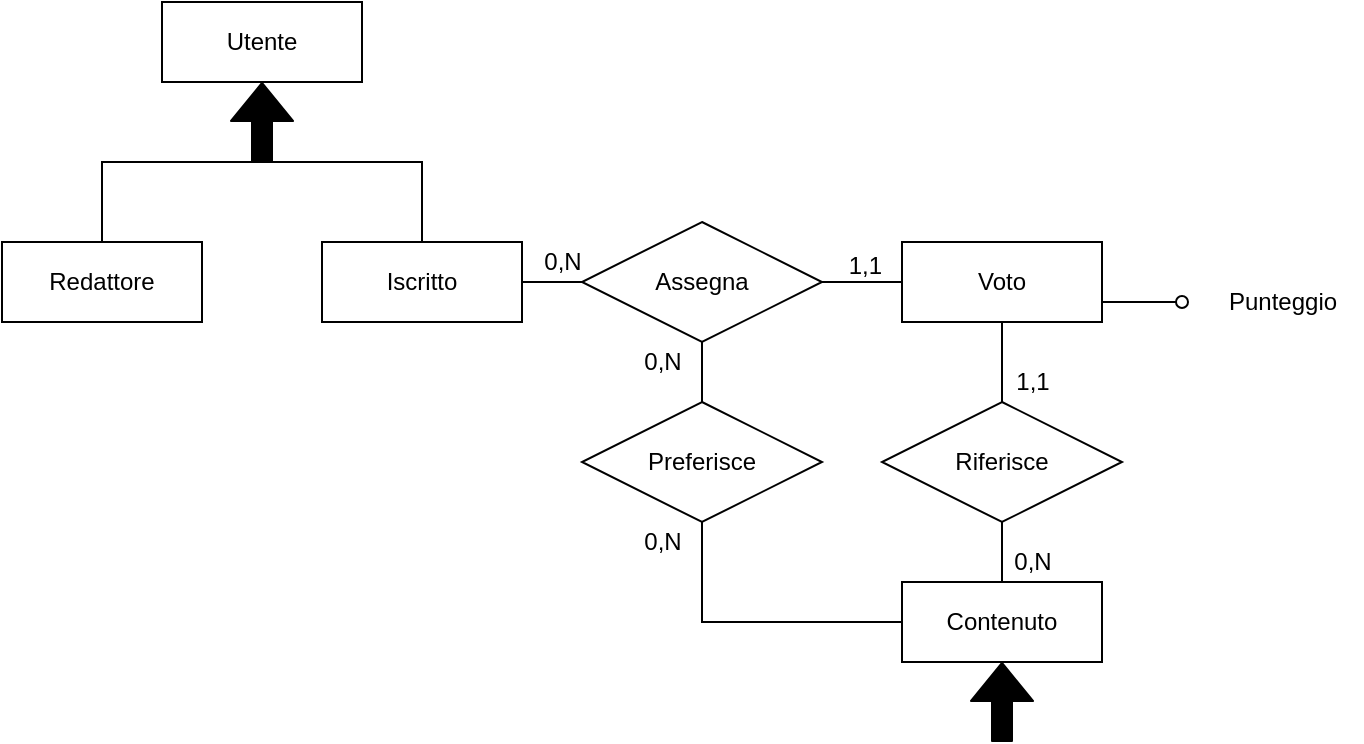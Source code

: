<mxfile version="13.8.8" type="device"><diagram id="R2lEEEUBdFMjLlhIrx00" name="Page-1"><mxGraphModel dx="1108" dy="805" grid="1" gridSize="10" guides="1" tooltips="1" connect="1" arrows="1" fold="1" page="1" pageScale="1" pageWidth="1100" pageHeight="850" math="0" shadow="0" extFonts="Permanent Marker^https://fonts.googleapis.com/css?family=Permanent+Marker"><root><mxCell id="0"/><mxCell id="1" parent="0"/><mxCell id="rxLS_cs3rYIWEf-dp-hT-12" value="" style="edgeStyle=orthogonalEdgeStyle;orthogonalLoop=1;jettySize=auto;html=1;shadow=0;startSize=1;endArrow=none;endFill=0;endSize=1;strokeColor=#000000;strokeWidth=1;fillColor=none;rounded=0;" edge="1" parent="1" source="rxLS_cs3rYIWEf-dp-hT-2" target="rxLS_cs3rYIWEf-dp-hT-4"><mxGeometry relative="1" as="geometry"/></mxCell><mxCell id="rxLS_cs3rYIWEf-dp-hT-2" value="Redattore" style="whiteSpace=wrap;html=1;align=center;" vertex="1" parent="1"><mxGeometry x="80" y="130" width="100" height="40" as="geometry"/></mxCell><mxCell id="rxLS_cs3rYIWEf-dp-hT-13" style="edgeStyle=orthogonalEdgeStyle;orthogonalLoop=1;jettySize=auto;html=1;entryX=0.5;entryY=1;entryDx=0;entryDy=0;shadow=0;startSize=1;endArrow=none;endFill=0;endSize=1;strokeColor=#000000;strokeWidth=1;fillColor=none;rounded=0;" edge="1" parent="1" source="rxLS_cs3rYIWEf-dp-hT-3" target="rxLS_cs3rYIWEf-dp-hT-4"><mxGeometry relative="1" as="geometry"/></mxCell><mxCell id="rxLS_cs3rYIWEf-dp-hT-3" value="Iscritto" style="whiteSpace=wrap;html=1;align=center;" vertex="1" parent="1"><mxGeometry x="240" y="130" width="100" height="40" as="geometry"/></mxCell><mxCell id="rxLS_cs3rYIWEf-dp-hT-4" value="Utente" style="whiteSpace=wrap;html=1;align=center;" vertex="1" parent="1"><mxGeometry x="160" y="10" width="100" height="40" as="geometry"/></mxCell><mxCell id="rxLS_cs3rYIWEf-dp-hT-7" value="" style="shape=flexArrow;endArrow=classic;html=1;entryX=0.5;entryY=1;entryDx=0;entryDy=0;fillColor=#000000;" edge="1" parent="1" target="rxLS_cs3rYIWEf-dp-hT-4"><mxGeometry width="50" height="50" relative="1" as="geometry"><mxPoint x="210" y="90" as="sourcePoint"/><mxPoint x="220" y="50" as="targetPoint"/><Array as="points"/></mxGeometry></mxCell><mxCell id="rxLS_cs3rYIWEf-dp-hT-31" style="edgeStyle=orthogonalEdgeStyle;orthogonalLoop=1;jettySize=auto;html=1;exitX=0.5;exitY=1;exitDx=0;exitDy=0;shadow=0;startSize=1;endArrow=none;endFill=0;endSize=1;strokeColor=#000000;strokeWidth=1;fillColor=none;" edge="1" parent="1" source="rxLS_cs3rYIWEf-dp-hT-14" target="rxLS_cs3rYIWEf-dp-hT-30"><mxGeometry relative="1" as="geometry"/></mxCell><mxCell id="rxLS_cs3rYIWEf-dp-hT-14" value="Voto" style="whiteSpace=wrap;html=1;align=center;" vertex="1" parent="1"><mxGeometry x="530" y="130" width="100" height="40" as="geometry"/></mxCell><mxCell id="rxLS_cs3rYIWEf-dp-hT-15" value="Assegna" style="shape=rhombus;perimeter=rhombusPerimeter;whiteSpace=wrap;html=1;align=center;" vertex="1" parent="1"><mxGeometry x="370" y="120" width="120" height="60" as="geometry"/></mxCell><mxCell id="rxLS_cs3rYIWEf-dp-hT-24" value="" style="endArrow=none;html=1;shadow=0;strokeColor=#000000;strokeWidth=1;fillColor=none;" edge="1" parent="1"><mxGeometry relative="1" as="geometry"><mxPoint x="490" y="150" as="sourcePoint"/><mxPoint x="530" y="150" as="targetPoint"/></mxGeometry></mxCell><mxCell id="rxLS_cs3rYIWEf-dp-hT-25" value="1,1" style="resizable=0;html=1;align=right;verticalAlign=bottom;" connectable="0" vertex="1" parent="rxLS_cs3rYIWEf-dp-hT-24"><mxGeometry x="1" relative="1" as="geometry"><mxPoint x="-10" as="offset"/></mxGeometry></mxCell><mxCell id="rxLS_cs3rYIWEf-dp-hT-27" value="" style="edgeStyle=orthogonalEdgeStyle;orthogonalLoop=1;jettySize=auto;html=1;shadow=0;startSize=1;endArrow=none;endFill=0;endSize=1;strokeColor=#000000;strokeWidth=1;fillColor=none;exitX=1;exitY=0.5;exitDx=0;exitDy=0;" edge="1" parent="1" source="rxLS_cs3rYIWEf-dp-hT-3"><mxGeometry relative="1" as="geometry"><mxPoint x="330" y="150" as="sourcePoint"/><mxPoint x="370" y="150" as="targetPoint"/><Array as="points"><mxPoint x="350" y="150"/><mxPoint x="370" y="150"/><mxPoint x="350" y="150"/></Array></mxGeometry></mxCell><mxCell id="rxLS_cs3rYIWEf-dp-hT-28" value="0,N" style="text;html=1;align=center;verticalAlign=middle;resizable=0;points=[];autosize=1;" vertex="1" parent="1"><mxGeometry x="340" y="130" width="40" height="20" as="geometry"/></mxCell><mxCell id="rxLS_cs3rYIWEf-dp-hT-29" value="Contenuto" style="whiteSpace=wrap;html=1;align=center;" vertex="1" parent="1"><mxGeometry x="530" y="300" width="100" height="40" as="geometry"/></mxCell><mxCell id="rxLS_cs3rYIWEf-dp-hT-32" value="" style="edgeStyle=orthogonalEdgeStyle;orthogonalLoop=1;jettySize=auto;html=1;shadow=0;startSize=1;endArrow=none;endFill=0;endSize=1;strokeColor=#000000;strokeWidth=1;fillColor=none;" edge="1" parent="1" source="rxLS_cs3rYIWEf-dp-hT-30" target="rxLS_cs3rYIWEf-dp-hT-29"><mxGeometry relative="1" as="geometry"/></mxCell><mxCell id="rxLS_cs3rYIWEf-dp-hT-30" value="Riferisce" style="shape=rhombus;perimeter=rhombusPerimeter;whiteSpace=wrap;html=1;align=center;" vertex="1" parent="1"><mxGeometry x="520" y="210" width="120" height="60" as="geometry"/></mxCell><mxCell id="rxLS_cs3rYIWEf-dp-hT-33" value="0,N" style="text;html=1;align=center;verticalAlign=middle;resizable=0;points=[];autosize=1;" vertex="1" parent="1"><mxGeometry x="575" y="280" width="40" height="20" as="geometry"/></mxCell><mxCell id="rxLS_cs3rYIWEf-dp-hT-34" value="1,1" style="text;html=1;align=center;verticalAlign=middle;resizable=0;points=[];autosize=1;" vertex="1" parent="1"><mxGeometry x="580" y="190" width="30" height="20" as="geometry"/></mxCell><mxCell id="rxLS_cs3rYIWEf-dp-hT-38" value="" style="endArrow=none;html=1;rounded=0;shadow=0;strokeColor=#000000;strokeWidth=1;fillColor=none;startArrow=oval;startFill=0;entryX=1;entryY=0.75;entryDx=0;entryDy=0;" edge="1" parent="1" target="rxLS_cs3rYIWEf-dp-hT-14"><mxGeometry relative="1" as="geometry"><mxPoint x="670" y="160" as="sourcePoint"/><mxPoint x="830" y="90" as="targetPoint"/></mxGeometry></mxCell><mxCell id="rxLS_cs3rYIWEf-dp-hT-41" value="Punteggio" style="text;html=1;align=center;verticalAlign=middle;resizable=0;points=[];autosize=1;" vertex="1" parent="1"><mxGeometry x="680" y="150" width="80" height="20" as="geometry"/></mxCell><mxCell id="rxLS_cs3rYIWEf-dp-hT-43" value="" style="shape=flexArrow;endArrow=classic;html=1;entryX=0.5;entryY=1;entryDx=0;entryDy=0;fillColor=#000000;" edge="1" parent="1"><mxGeometry width="50" height="50" relative="1" as="geometry"><mxPoint x="580" y="380" as="sourcePoint"/><mxPoint x="580" y="340" as="targetPoint"/><Array as="points"/></mxGeometry></mxCell><mxCell id="rxLS_cs3rYIWEf-dp-hT-45" value="" style="edgeStyle=orthogonalEdgeStyle;rounded=0;sketch=0;orthogonalLoop=1;jettySize=auto;html=1;shadow=0;startArrow=none;startFill=0;endArrow=none;endFill=0;strokeWidth=1;fillColor=none;" edge="1" parent="1" source="rxLS_cs3rYIWEf-dp-hT-44" target="rxLS_cs3rYIWEf-dp-hT-15"><mxGeometry relative="1" as="geometry"/></mxCell><mxCell id="rxLS_cs3rYIWEf-dp-hT-46" style="edgeStyle=orthogonalEdgeStyle;rounded=0;sketch=0;orthogonalLoop=1;jettySize=auto;html=1;exitX=0.5;exitY=1;exitDx=0;exitDy=0;entryX=0;entryY=0.5;entryDx=0;entryDy=0;shadow=0;startArrow=none;startFill=0;endArrow=none;endFill=0;strokeColor=#000000;strokeWidth=1;fillColor=none;" edge="1" parent="1" source="rxLS_cs3rYIWEf-dp-hT-44" target="rxLS_cs3rYIWEf-dp-hT-29"><mxGeometry relative="1" as="geometry"/></mxCell><mxCell id="rxLS_cs3rYIWEf-dp-hT-44" value="Preferisce" style="shape=rhombus;perimeter=rhombusPerimeter;whiteSpace=wrap;html=1;align=center;shadow=0;" vertex="1" parent="1"><mxGeometry x="370" y="210" width="120" height="60" as="geometry"/></mxCell><mxCell id="rxLS_cs3rYIWEf-dp-hT-47" value="0,N" style="text;html=1;align=center;verticalAlign=middle;resizable=0;points=[];autosize=1;" vertex="1" parent="1"><mxGeometry x="390" y="180" width="40" height="20" as="geometry"/></mxCell><mxCell id="rxLS_cs3rYIWEf-dp-hT-48" value="0,N" style="text;html=1;align=center;verticalAlign=middle;resizable=0;points=[];autosize=1;" vertex="1" parent="1"><mxGeometry x="390" y="270" width="40" height="20" as="geometry"/></mxCell></root></mxGraphModel></diagram></mxfile>